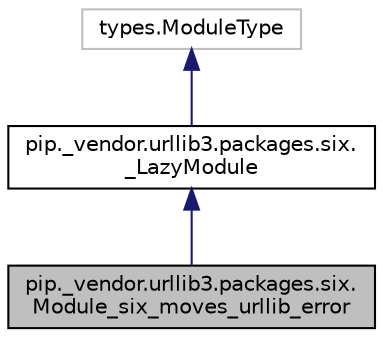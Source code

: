digraph "pip._vendor.urllib3.packages.six.Module_six_moves_urllib_error"
{
 // LATEX_PDF_SIZE
  edge [fontname="Helvetica",fontsize="10",labelfontname="Helvetica",labelfontsize="10"];
  node [fontname="Helvetica",fontsize="10",shape=record];
  Node1 [label="pip._vendor.urllib3.packages.six.\lModule_six_moves_urllib_error",height=0.2,width=0.4,color="black", fillcolor="grey75", style="filled", fontcolor="black",tooltip=" "];
  Node2 -> Node1 [dir="back",color="midnightblue",fontsize="10",style="solid"];
  Node2 [label="pip._vendor.urllib3.packages.six.\l_LazyModule",height=0.2,width=0.4,color="black", fillcolor="white", style="filled",URL="$classpip_1_1__vendor_1_1urllib3_1_1packages_1_1six_1_1___lazy_module.html",tooltip=" "];
  Node3 -> Node2 [dir="back",color="midnightblue",fontsize="10",style="solid"];
  Node3 [label="types.ModuleType",height=0.2,width=0.4,color="grey75", fillcolor="white", style="filled",tooltip=" "];
}
